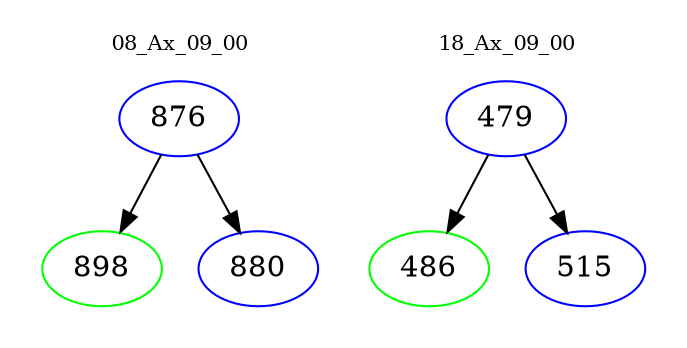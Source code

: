 digraph{
subgraph cluster_0 {
color = white
label = "08_Ax_09_00";
fontsize=10;
T0_876 [label="876", color="blue"]
T0_876 -> T0_898 [color="black"]
T0_898 [label="898", color="green"]
T0_876 -> T0_880 [color="black"]
T0_880 [label="880", color="blue"]
}
subgraph cluster_1 {
color = white
label = "18_Ax_09_00";
fontsize=10;
T1_479 [label="479", color="blue"]
T1_479 -> T1_486 [color="black"]
T1_486 [label="486", color="green"]
T1_479 -> T1_515 [color="black"]
T1_515 [label="515", color="blue"]
}
}
